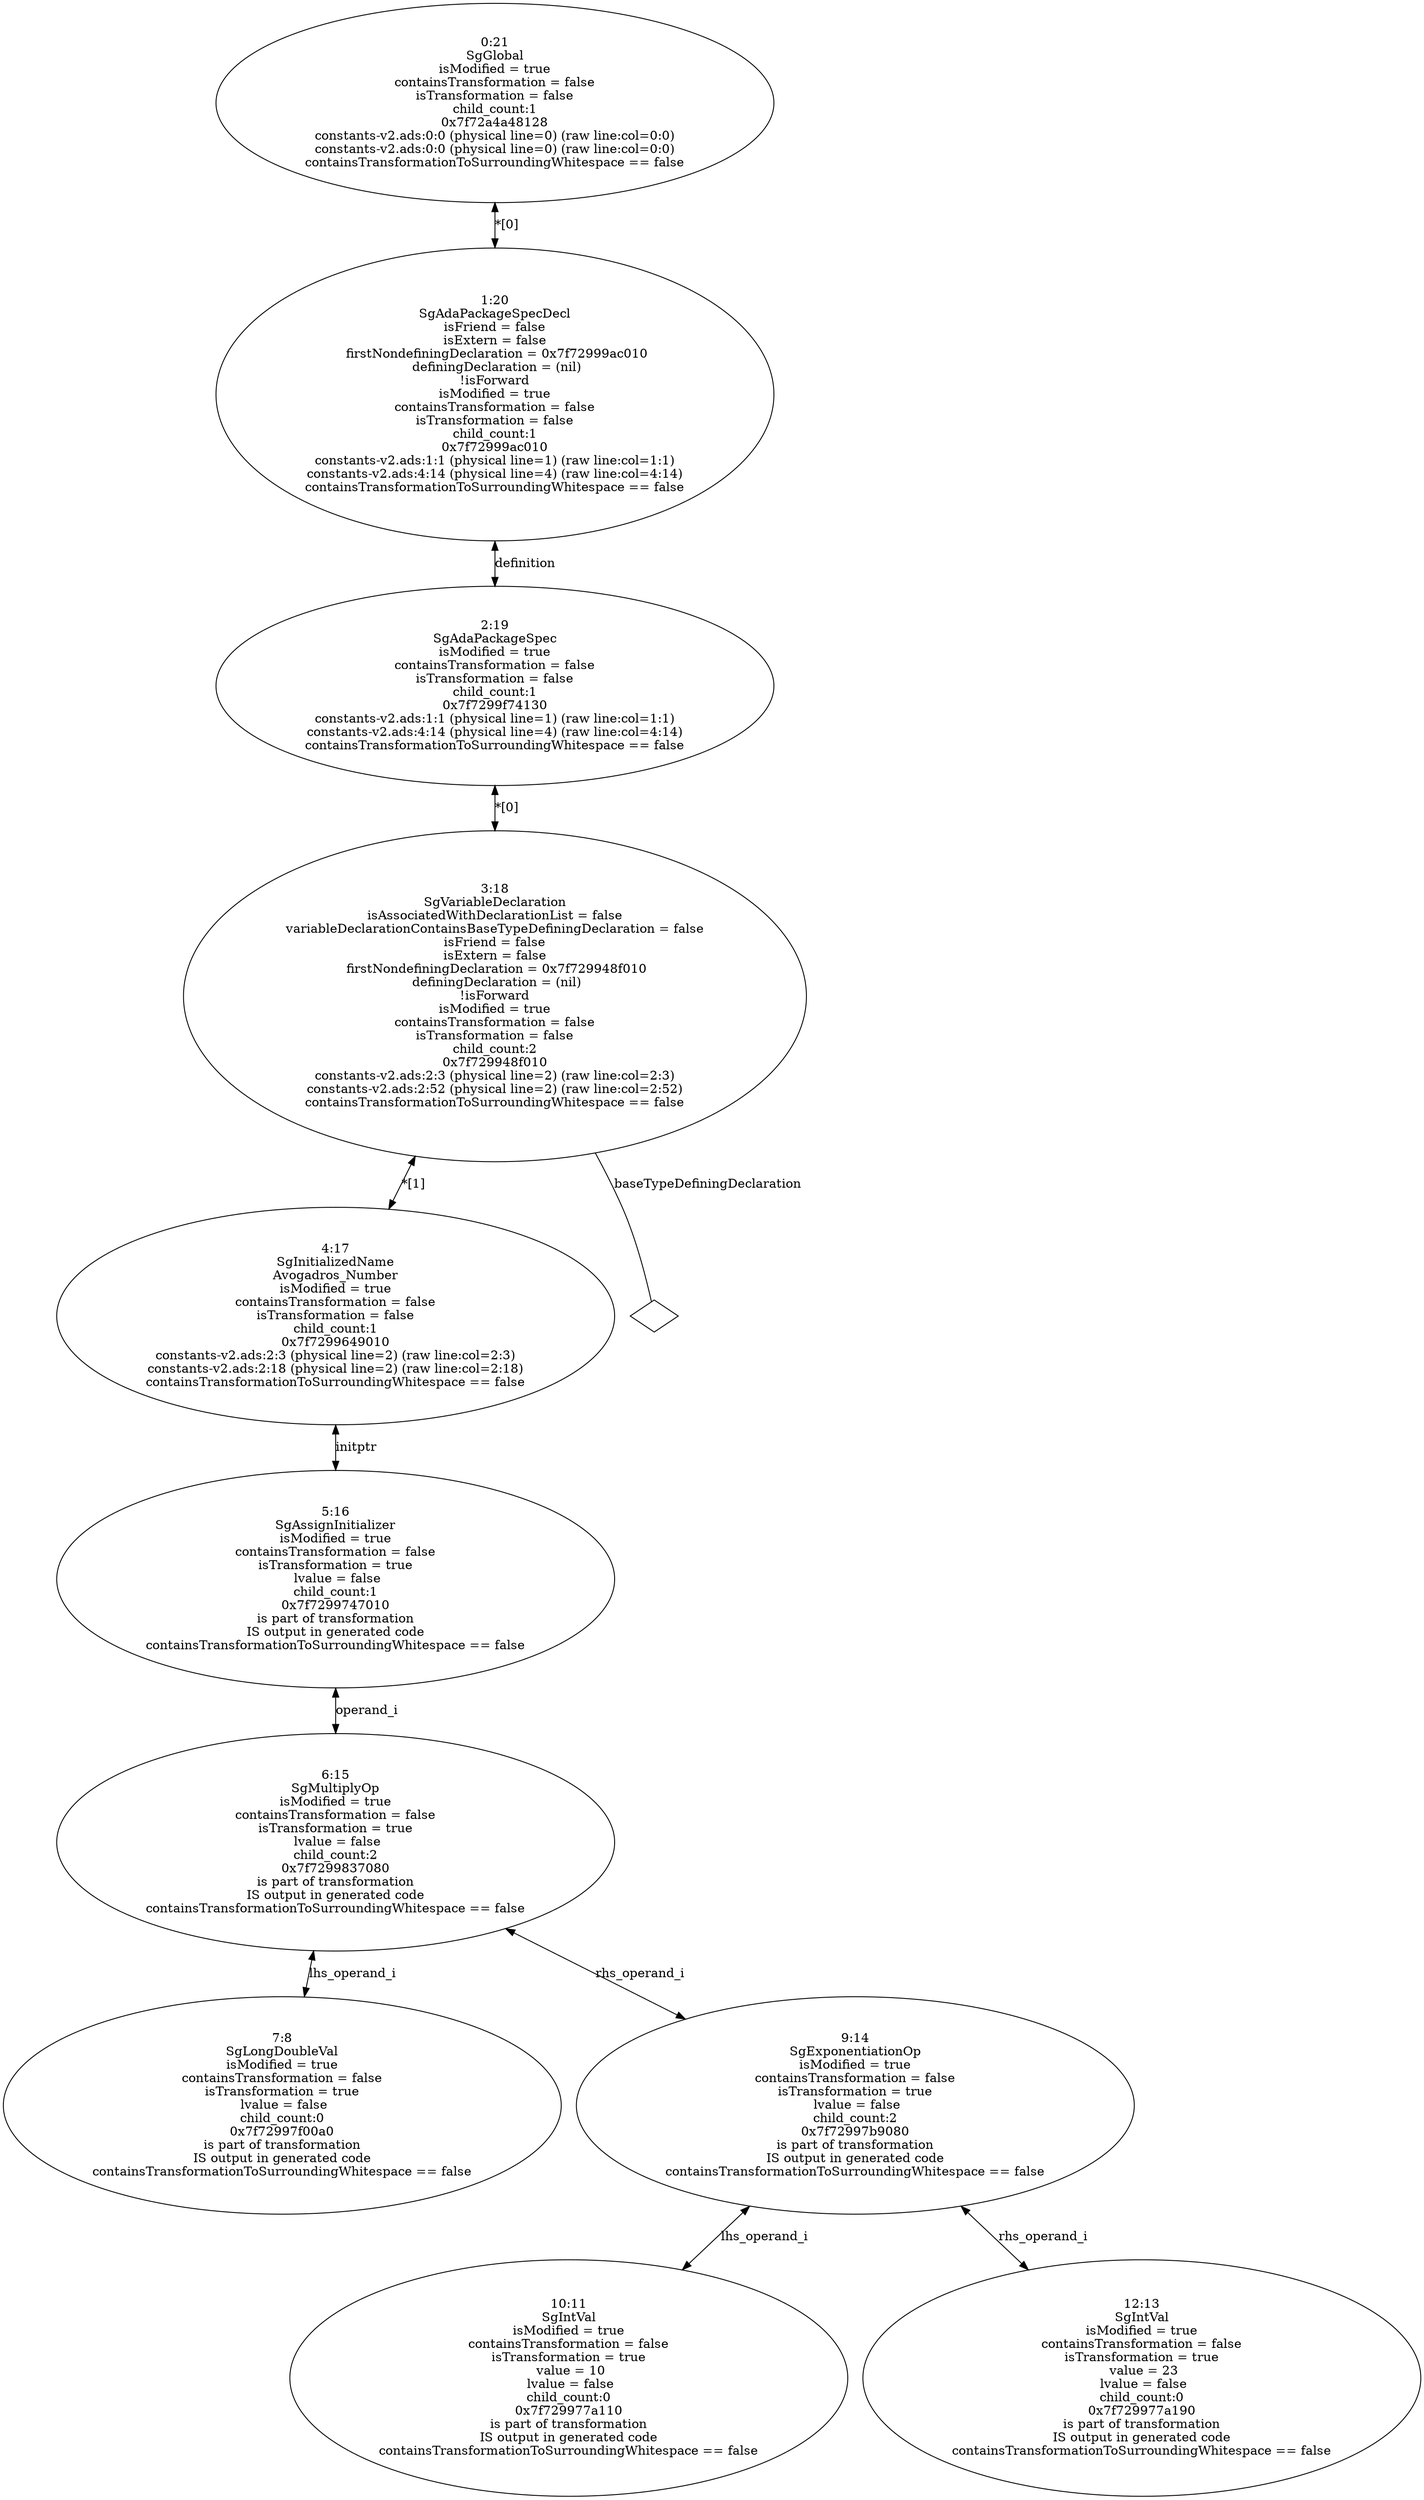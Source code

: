digraph "G./constants-v2_rose.dot" {
"0x7f72997f00a0"[label="7:8\nSgLongDoubleVal\nisModified = true\ncontainsTransformation = false\nisTransformation = true\n lvalue = false\nchild_count:0\n0x7f72997f00a0\nis part of transformation\nIS output in generated code\ncontainsTransformationToSurroundingWhitespace == false\n" ];
"0x7f729977a110"[label="10:11\nSgIntVal\nisModified = true\ncontainsTransformation = false\nisTransformation = true\n value = 10\n lvalue = false\nchild_count:0\n0x7f729977a110\nis part of transformation\nIS output in generated code\ncontainsTransformationToSurroundingWhitespace == false\n" ];
"0x7f729977a190"[label="12:13\nSgIntVal\nisModified = true\ncontainsTransformation = false\nisTransformation = true\n value = 23\n lvalue = false\nchild_count:0\n0x7f729977a190\nis part of transformation\nIS output in generated code\ncontainsTransformationToSurroundingWhitespace == false\n" ];
"0x7f72997b9080"[label="9:14\nSgExponentiationOp\nisModified = true\ncontainsTransformation = false\nisTransformation = true\n lvalue = false\nchild_count:2\n0x7f72997b9080\nis part of transformation\nIS output in generated code\ncontainsTransformationToSurroundingWhitespace == false\n" ];
"0x7f72997b9080" -> "0x7f729977a110"[label="lhs_operand_i" dir=both ];
"0x7f72997b9080" -> "0x7f729977a190"[label="rhs_operand_i" dir=both ];
"0x7f7299837080"[label="6:15\nSgMultiplyOp\nisModified = true\ncontainsTransformation = false\nisTransformation = true\n lvalue = false\nchild_count:2\n0x7f7299837080\nis part of transformation\nIS output in generated code\ncontainsTransformationToSurroundingWhitespace == false\n" ];
"0x7f7299837080" -> "0x7f72997f00a0"[label="lhs_operand_i" dir=both ];
"0x7f7299837080" -> "0x7f72997b9080"[label="rhs_operand_i" dir=both ];
"0x7f7299747010"[label="5:16\nSgAssignInitializer\nisModified = true\ncontainsTransformation = false\nisTransformation = true\n lvalue = false\nchild_count:1\n0x7f7299747010\nis part of transformation\nIS output in generated code\ncontainsTransformationToSurroundingWhitespace == false\n" ];
"0x7f7299747010" -> "0x7f7299837080"[label="operand_i" dir=both ];
"0x7f7299649010"[label="4:17\nSgInitializedName\nAvogadros_Number\nisModified = true\ncontainsTransformation = false\nisTransformation = false\nchild_count:1\n0x7f7299649010\nconstants-v2.ads:2:3 (physical line=2) (raw line:col=2:3)\nconstants-v2.ads:2:18 (physical line=2) (raw line:col=2:18)\ncontainsTransformationToSurroundingWhitespace == false\n" ];
"0x7f7299649010" -> "0x7f7299747010"[label="initptr" dir=both ];
"0x7f729948f010"[label="3:18\nSgVariableDeclaration\n isAssociatedWithDeclarationList = false \n variableDeclarationContainsBaseTypeDefiningDeclaration = false \n isFriend = false \n isExtern = false \n firstNondefiningDeclaration = 0x7f729948f010\n definingDeclaration = (nil)\n!isForward\nisModified = true\ncontainsTransformation = false\nisTransformation = false\nchild_count:2\n0x7f729948f010\nconstants-v2.ads:2:3 (physical line=2) (raw line:col=2:3)\nconstants-v2.ads:2:52 (physical line=2) (raw line:col=2:52)\ncontainsTransformationToSurroundingWhitespace == false\n" ];
"0x7f729948f010" -> "0x7f729948f010__baseTypeDefiningDeclaration__null"[label="baseTypeDefiningDeclaration" dir=none ];
"0x7f729948f010__baseTypeDefiningDeclaration__null"[label="" shape=diamond ];
"0x7f729948f010" -> "0x7f7299649010"[label="*[1]" dir=both ];
"0x7f7299f74130"[label="2:19\nSgAdaPackageSpec\nisModified = true\ncontainsTransformation = false\nisTransformation = false\nchild_count:1\n0x7f7299f74130\nconstants-v2.ads:1:1 (physical line=1) (raw line:col=1:1)\nconstants-v2.ads:4:14 (physical line=4) (raw line:col=4:14)\ncontainsTransformationToSurroundingWhitespace == false\n" ];
"0x7f7299f74130" -> "0x7f729948f010"[label="*[0]" dir=both ];
"0x7f72999ac010"[label="1:20\nSgAdaPackageSpecDecl\n isFriend = false \n isExtern = false \n firstNondefiningDeclaration = 0x7f72999ac010\n definingDeclaration = (nil)\n!isForward\nisModified = true\ncontainsTransformation = false\nisTransformation = false\nchild_count:1\n0x7f72999ac010\nconstants-v2.ads:1:1 (physical line=1) (raw line:col=1:1)\nconstants-v2.ads:4:14 (physical line=4) (raw line:col=4:14)\ncontainsTransformationToSurroundingWhitespace == false\n" ];
"0x7f72999ac010" -> "0x7f7299f74130"[label="definition" dir=both ];
"0x7f72a4a48128"[label="0:21\nSgGlobal\nisModified = true\ncontainsTransformation = false\nisTransformation = false\nchild_count:1\n0x7f72a4a48128\nconstants-v2.ads:0:0 (physical line=0) (raw line:col=0:0)\nconstants-v2.ads:0:0 (physical line=0) (raw line:col=0:0)\ncontainsTransformationToSurroundingWhitespace == false\n" ];
"0x7f72a4a48128" -> "0x7f72999ac010"[label="*[0]" dir=both ];
}
